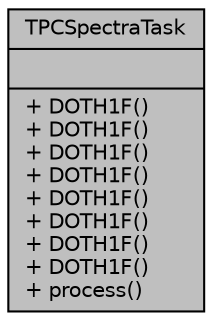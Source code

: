 digraph "TPCSpectraTask"
{
 // INTERACTIVE_SVG=YES
  bgcolor="transparent";
  edge [fontname="Helvetica",fontsize="10",labelfontname="Helvetica",labelfontsize="10"];
  node [fontname="Helvetica",fontsize="10",shape=record];
  Node1 [label="{TPCSpectraTask\n||+ DOTH1F()\l+ DOTH1F()\l+ DOTH1F()\l+ DOTH1F()\l+ DOTH1F()\l+ DOTH1F()\l+ DOTH1F()\l+ DOTH1F()\l+ process()\l}",height=0.2,width=0.4,color="black", fillcolor="grey75", style="filled", fontcolor="black"];
}
